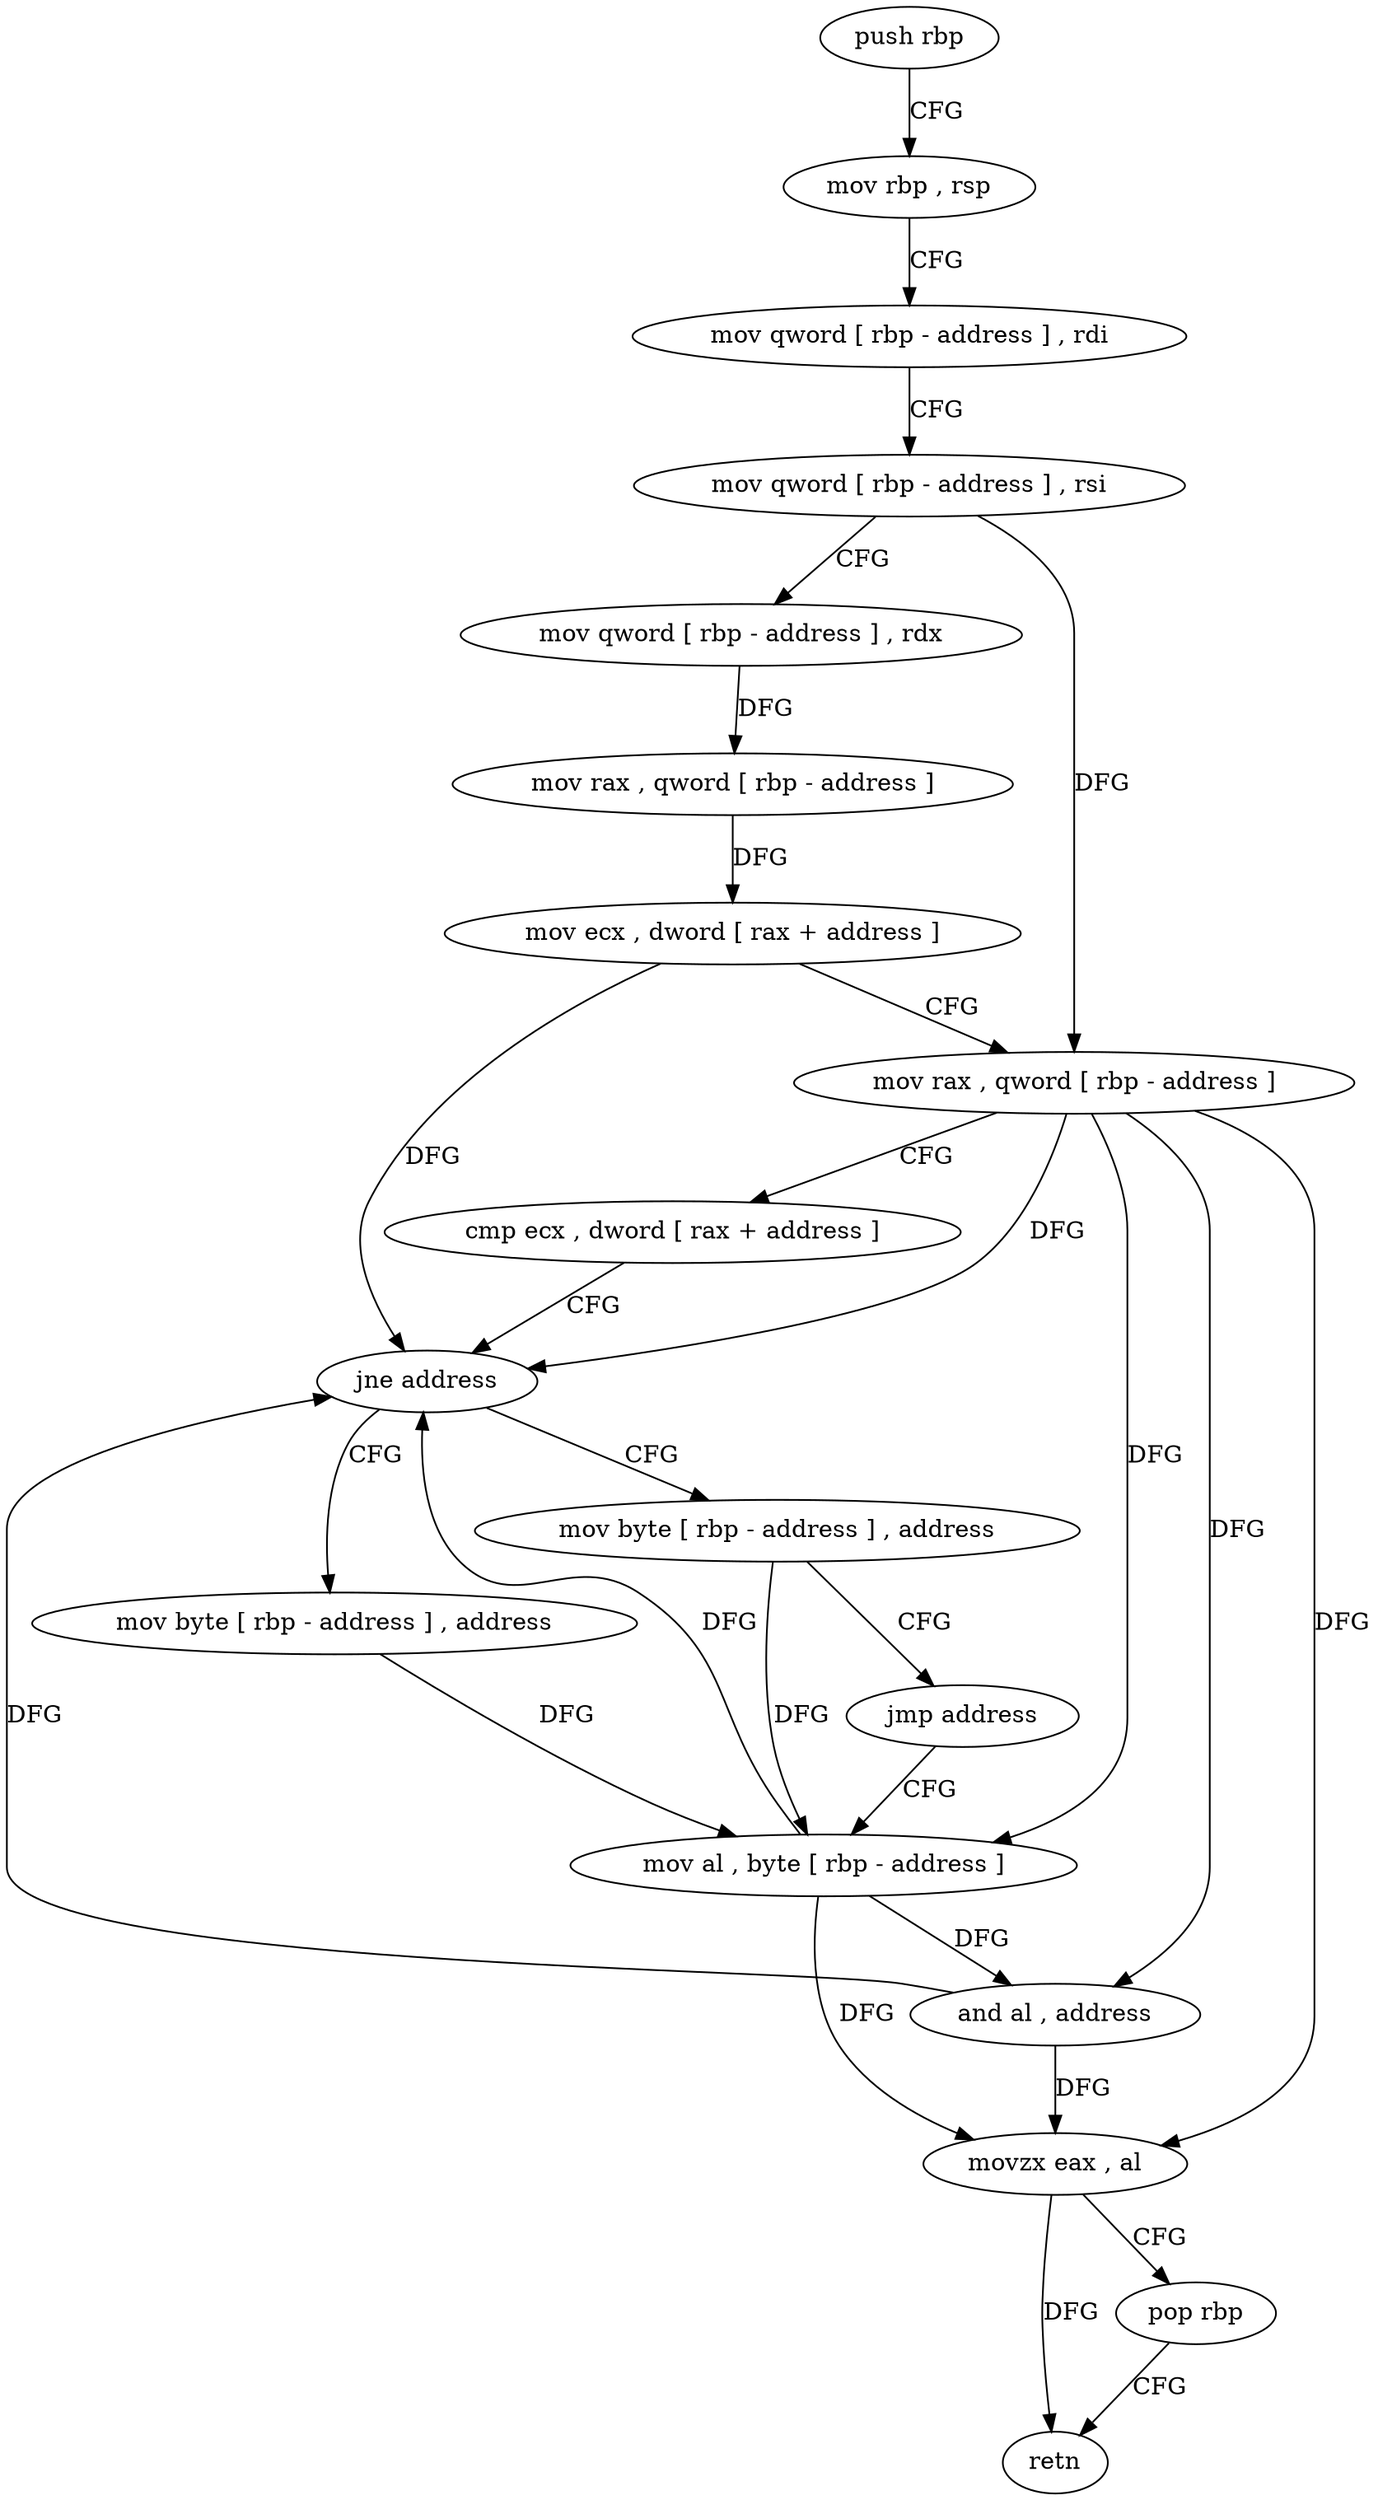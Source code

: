 digraph "func" {
"4217008" [label = "push rbp" ]
"4217009" [label = "mov rbp , rsp" ]
"4217012" [label = "mov qword [ rbp - address ] , rdi" ]
"4217016" [label = "mov qword [ rbp - address ] , rsi" ]
"4217020" [label = "mov qword [ rbp - address ] , rdx" ]
"4217024" [label = "mov rax , qword [ rbp - address ]" ]
"4217028" [label = "mov ecx , dword [ rax + address ]" ]
"4217031" [label = "mov rax , qword [ rbp - address ]" ]
"4217035" [label = "cmp ecx , dword [ rax + address ]" ]
"4217038" [label = "jne address" ]
"4217053" [label = "mov byte [ rbp - address ] , address" ]
"4217044" [label = "mov byte [ rbp - address ] , address" ]
"4217057" [label = "mov al , byte [ rbp - address ]" ]
"4217048" [label = "jmp address" ]
"4217060" [label = "and al , address" ]
"4217062" [label = "movzx eax , al" ]
"4217065" [label = "pop rbp" ]
"4217066" [label = "retn" ]
"4217008" -> "4217009" [ label = "CFG" ]
"4217009" -> "4217012" [ label = "CFG" ]
"4217012" -> "4217016" [ label = "CFG" ]
"4217016" -> "4217020" [ label = "CFG" ]
"4217016" -> "4217031" [ label = "DFG" ]
"4217020" -> "4217024" [ label = "DFG" ]
"4217024" -> "4217028" [ label = "DFG" ]
"4217028" -> "4217031" [ label = "CFG" ]
"4217028" -> "4217038" [ label = "DFG" ]
"4217031" -> "4217035" [ label = "CFG" ]
"4217031" -> "4217038" [ label = "DFG" ]
"4217031" -> "4217057" [ label = "DFG" ]
"4217031" -> "4217060" [ label = "DFG" ]
"4217031" -> "4217062" [ label = "DFG" ]
"4217035" -> "4217038" [ label = "CFG" ]
"4217038" -> "4217053" [ label = "CFG" ]
"4217038" -> "4217044" [ label = "CFG" ]
"4217053" -> "4217057" [ label = "DFG" ]
"4217044" -> "4217048" [ label = "CFG" ]
"4217044" -> "4217057" [ label = "DFG" ]
"4217057" -> "4217060" [ label = "DFG" ]
"4217057" -> "4217038" [ label = "DFG" ]
"4217057" -> "4217062" [ label = "DFG" ]
"4217048" -> "4217057" [ label = "CFG" ]
"4217060" -> "4217062" [ label = "DFG" ]
"4217060" -> "4217038" [ label = "DFG" ]
"4217062" -> "4217065" [ label = "CFG" ]
"4217062" -> "4217066" [ label = "DFG" ]
"4217065" -> "4217066" [ label = "CFG" ]
}
